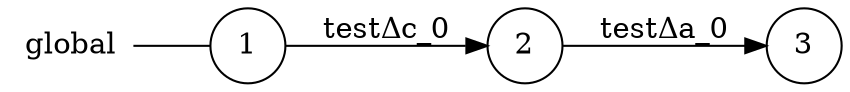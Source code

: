 digraph global {
	rankdir="LR";
	n_0 [label="global", shape="plaintext"];
	n_1 [id="1", shape=circle, label="1"];
	n_0 -> n_1 [arrowhead=none];
	n_2 [id="2", shape=circle, label="2"];
	n_3 [id="3", shape=circle, label="3"];

	n_1 -> n_2 [id="[$e|0]", label="testΔc_0"];
	n_2 -> n_3 [id="[$e|1]", label="testΔa_0"];
}

